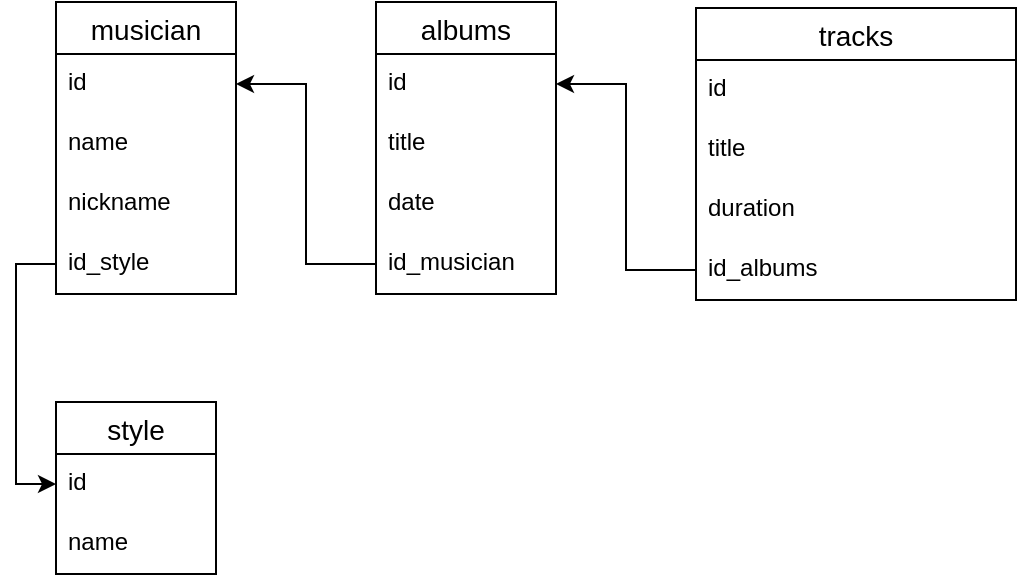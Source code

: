 <mxfile version="13.5.4" type="github"><diagram id="ZJRSM5AR86rDYHLzWK8l" name="Page-1"><mxGraphModel dx="868" dy="401" grid="1" gridSize="10" guides="1" tooltips="1" connect="1" arrows="1" fold="1" page="1" pageScale="1" pageWidth="827" pageHeight="1169" math="0" shadow="0"><root><mxCell id="0"/><mxCell id="1" parent="0"/><mxCell id="ZOzCSz8zyVa0nrzCuIs6-4" value="musician" style="swimlane;fontStyle=0;childLayout=stackLayout;horizontal=1;startSize=26;horizontalStack=0;resizeParent=1;resizeParentMax=0;resizeLast=0;collapsible=1;marginBottom=0;align=center;fontSize=14;" vertex="1" parent="1"><mxGeometry x="90" y="40" width="90" height="146" as="geometry"/></mxCell><mxCell id="ZOzCSz8zyVa0nrzCuIs6-5" value="id" style="text;strokeColor=none;fillColor=none;spacingLeft=4;spacingRight=4;overflow=hidden;rotatable=0;points=[[0,0.5],[1,0.5]];portConstraint=eastwest;fontSize=12;" vertex="1" parent="ZOzCSz8zyVa0nrzCuIs6-4"><mxGeometry y="26" width="90" height="30" as="geometry"/></mxCell><mxCell id="ZOzCSz8zyVa0nrzCuIs6-6" value="name" style="text;strokeColor=none;fillColor=none;spacingLeft=4;spacingRight=4;overflow=hidden;rotatable=0;points=[[0,0.5],[1,0.5]];portConstraint=eastwest;fontSize=12;" vertex="1" parent="ZOzCSz8zyVa0nrzCuIs6-4"><mxGeometry y="56" width="90" height="30" as="geometry"/></mxCell><mxCell id="ZOzCSz8zyVa0nrzCuIs6-25" value="nickname" style="text;strokeColor=none;fillColor=none;spacingLeft=4;spacingRight=4;overflow=hidden;rotatable=0;points=[[0,0.5],[1,0.5]];portConstraint=eastwest;fontSize=12;" vertex="1" parent="ZOzCSz8zyVa0nrzCuIs6-4"><mxGeometry y="86" width="90" height="30" as="geometry"/></mxCell><mxCell id="ZOzCSz8zyVa0nrzCuIs6-7" value="id_style" style="text;strokeColor=none;fillColor=none;spacingLeft=4;spacingRight=4;overflow=hidden;rotatable=0;points=[[0,0.5],[1,0.5]];portConstraint=eastwest;fontSize=12;" vertex="1" parent="ZOzCSz8zyVa0nrzCuIs6-4"><mxGeometry y="116" width="90" height="30" as="geometry"/></mxCell><mxCell id="ZOzCSz8zyVa0nrzCuIs6-8" value="albums" style="swimlane;fontStyle=0;childLayout=stackLayout;horizontal=1;startSize=26;horizontalStack=0;resizeParent=1;resizeParentMax=0;resizeLast=0;collapsible=1;marginBottom=0;align=center;fontSize=14;" vertex="1" parent="1"><mxGeometry x="250" y="40" width="90" height="146" as="geometry"/></mxCell><mxCell id="ZOzCSz8zyVa0nrzCuIs6-9" value="id" style="text;strokeColor=none;fillColor=none;spacingLeft=4;spacingRight=4;overflow=hidden;rotatable=0;points=[[0,0.5],[1,0.5]];portConstraint=eastwest;fontSize=12;" vertex="1" parent="ZOzCSz8zyVa0nrzCuIs6-8"><mxGeometry y="26" width="90" height="30" as="geometry"/></mxCell><mxCell id="ZOzCSz8zyVa0nrzCuIs6-10" value="title" style="text;strokeColor=none;fillColor=none;spacingLeft=4;spacingRight=4;overflow=hidden;rotatable=0;points=[[0,0.5],[1,0.5]];portConstraint=eastwest;fontSize=12;" vertex="1" parent="ZOzCSz8zyVa0nrzCuIs6-8"><mxGeometry y="56" width="90" height="30" as="geometry"/></mxCell><mxCell id="ZOzCSz8zyVa0nrzCuIs6-12" value="date" style="text;strokeColor=none;fillColor=none;spacingLeft=4;spacingRight=4;overflow=hidden;rotatable=0;points=[[0,0.5],[1,0.5]];portConstraint=eastwest;fontSize=12;" vertex="1" parent="ZOzCSz8zyVa0nrzCuIs6-8"><mxGeometry y="86" width="90" height="30" as="geometry"/></mxCell><mxCell id="ZOzCSz8zyVa0nrzCuIs6-11" value="id_musician" style="text;strokeColor=none;fillColor=none;spacingLeft=4;spacingRight=4;overflow=hidden;rotatable=0;points=[[0,0.5],[1,0.5]];portConstraint=eastwest;fontSize=12;" vertex="1" parent="ZOzCSz8zyVa0nrzCuIs6-8"><mxGeometry y="116" width="90" height="30" as="geometry"/></mxCell><mxCell id="ZOzCSz8zyVa0nrzCuIs6-13" value="tracks" style="swimlane;fontStyle=0;childLayout=stackLayout;horizontal=1;startSize=26;horizontalStack=0;resizeParent=1;resizeParentMax=0;resizeLast=0;collapsible=1;marginBottom=0;align=center;fontSize=14;" vertex="1" parent="1"><mxGeometry x="410" y="43" width="160" height="146" as="geometry"/></mxCell><mxCell id="ZOzCSz8zyVa0nrzCuIs6-14" value="id" style="text;strokeColor=none;fillColor=none;spacingLeft=4;spacingRight=4;overflow=hidden;rotatable=0;points=[[0,0.5],[1,0.5]];portConstraint=eastwest;fontSize=12;" vertex="1" parent="ZOzCSz8zyVa0nrzCuIs6-13"><mxGeometry y="26" width="160" height="30" as="geometry"/></mxCell><mxCell id="ZOzCSz8zyVa0nrzCuIs6-15" value="title" style="text;strokeColor=none;fillColor=none;spacingLeft=4;spacingRight=4;overflow=hidden;rotatable=0;points=[[0,0.5],[1,0.5]];portConstraint=eastwest;fontSize=12;" vertex="1" parent="ZOzCSz8zyVa0nrzCuIs6-13"><mxGeometry y="56" width="160" height="30" as="geometry"/></mxCell><mxCell id="ZOzCSz8zyVa0nrzCuIs6-16" value="duration" style="text;strokeColor=none;fillColor=none;spacingLeft=4;spacingRight=4;overflow=hidden;rotatable=0;points=[[0,0.5],[1,0.5]];portConstraint=eastwest;fontSize=12;" vertex="1" parent="ZOzCSz8zyVa0nrzCuIs6-13"><mxGeometry y="86" width="160" height="30" as="geometry"/></mxCell><mxCell id="ZOzCSz8zyVa0nrzCuIs6-17" value="id_albums" style="text;strokeColor=none;fillColor=none;spacingLeft=4;spacingRight=4;overflow=hidden;rotatable=0;points=[[0,0.5],[1,0.5]];portConstraint=eastwest;fontSize=12;" vertex="1" parent="ZOzCSz8zyVa0nrzCuIs6-13"><mxGeometry y="116" width="160" height="30" as="geometry"/></mxCell><mxCell id="ZOzCSz8zyVa0nrzCuIs6-18" value="style" style="swimlane;fontStyle=0;childLayout=stackLayout;horizontal=1;startSize=26;horizontalStack=0;resizeParent=1;resizeParentMax=0;resizeLast=0;collapsible=1;marginBottom=0;align=center;fontSize=14;" vertex="1" parent="1"><mxGeometry x="90" y="240" width="80" height="86" as="geometry"/></mxCell><mxCell id="ZOzCSz8zyVa0nrzCuIs6-19" value="id" style="text;strokeColor=none;fillColor=none;spacingLeft=4;spacingRight=4;overflow=hidden;rotatable=0;points=[[0,0.5],[1,0.5]];portConstraint=eastwest;fontSize=12;" vertex="1" parent="ZOzCSz8zyVa0nrzCuIs6-18"><mxGeometry y="26" width="80" height="30" as="geometry"/></mxCell><mxCell id="ZOzCSz8zyVa0nrzCuIs6-20" value="name" style="text;strokeColor=none;fillColor=none;spacingLeft=4;spacingRight=4;overflow=hidden;rotatable=0;points=[[0,0.5],[1,0.5]];portConstraint=eastwest;fontSize=12;" vertex="1" parent="ZOzCSz8zyVa0nrzCuIs6-18"><mxGeometry y="56" width="80" height="30" as="geometry"/></mxCell><mxCell id="ZOzCSz8zyVa0nrzCuIs6-26" style="edgeStyle=orthogonalEdgeStyle;rounded=0;orthogonalLoop=1;jettySize=auto;html=1;entryX=0;entryY=0.5;entryDx=0;entryDy=0;" edge="1" parent="1" source="ZOzCSz8zyVa0nrzCuIs6-7" target="ZOzCSz8zyVa0nrzCuIs6-19"><mxGeometry relative="1" as="geometry"/></mxCell><mxCell id="ZOzCSz8zyVa0nrzCuIs6-27" style="edgeStyle=orthogonalEdgeStyle;rounded=0;orthogonalLoop=1;jettySize=auto;html=1;entryX=1;entryY=0.5;entryDx=0;entryDy=0;" edge="1" parent="1" source="ZOzCSz8zyVa0nrzCuIs6-11" target="ZOzCSz8zyVa0nrzCuIs6-5"><mxGeometry relative="1" as="geometry"/></mxCell><mxCell id="ZOzCSz8zyVa0nrzCuIs6-28" style="edgeStyle=orthogonalEdgeStyle;rounded=0;orthogonalLoop=1;jettySize=auto;html=1;exitX=0;exitY=0.5;exitDx=0;exitDy=0;entryX=1;entryY=0.5;entryDx=0;entryDy=0;" edge="1" parent="1" source="ZOzCSz8zyVa0nrzCuIs6-17" target="ZOzCSz8zyVa0nrzCuIs6-9"><mxGeometry relative="1" as="geometry"/></mxCell></root></mxGraphModel></diagram></mxfile>